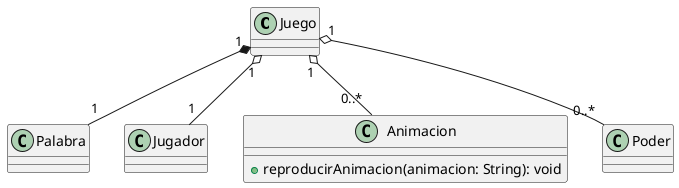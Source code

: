 @startuml ahorcado

class Juego {

}

class Palabra {

}

class Jugador {

}

class Animacion {
  
  + reproducirAnimacion(animacion: String): void
}

class Poder {

}

Juego "1" *-- "1" Palabra
Juego "1" o-- "1" Jugador
Juego "1" o-- "0..*" Animacion
Juego "1" o-- "0..*" Poder

@enduml
